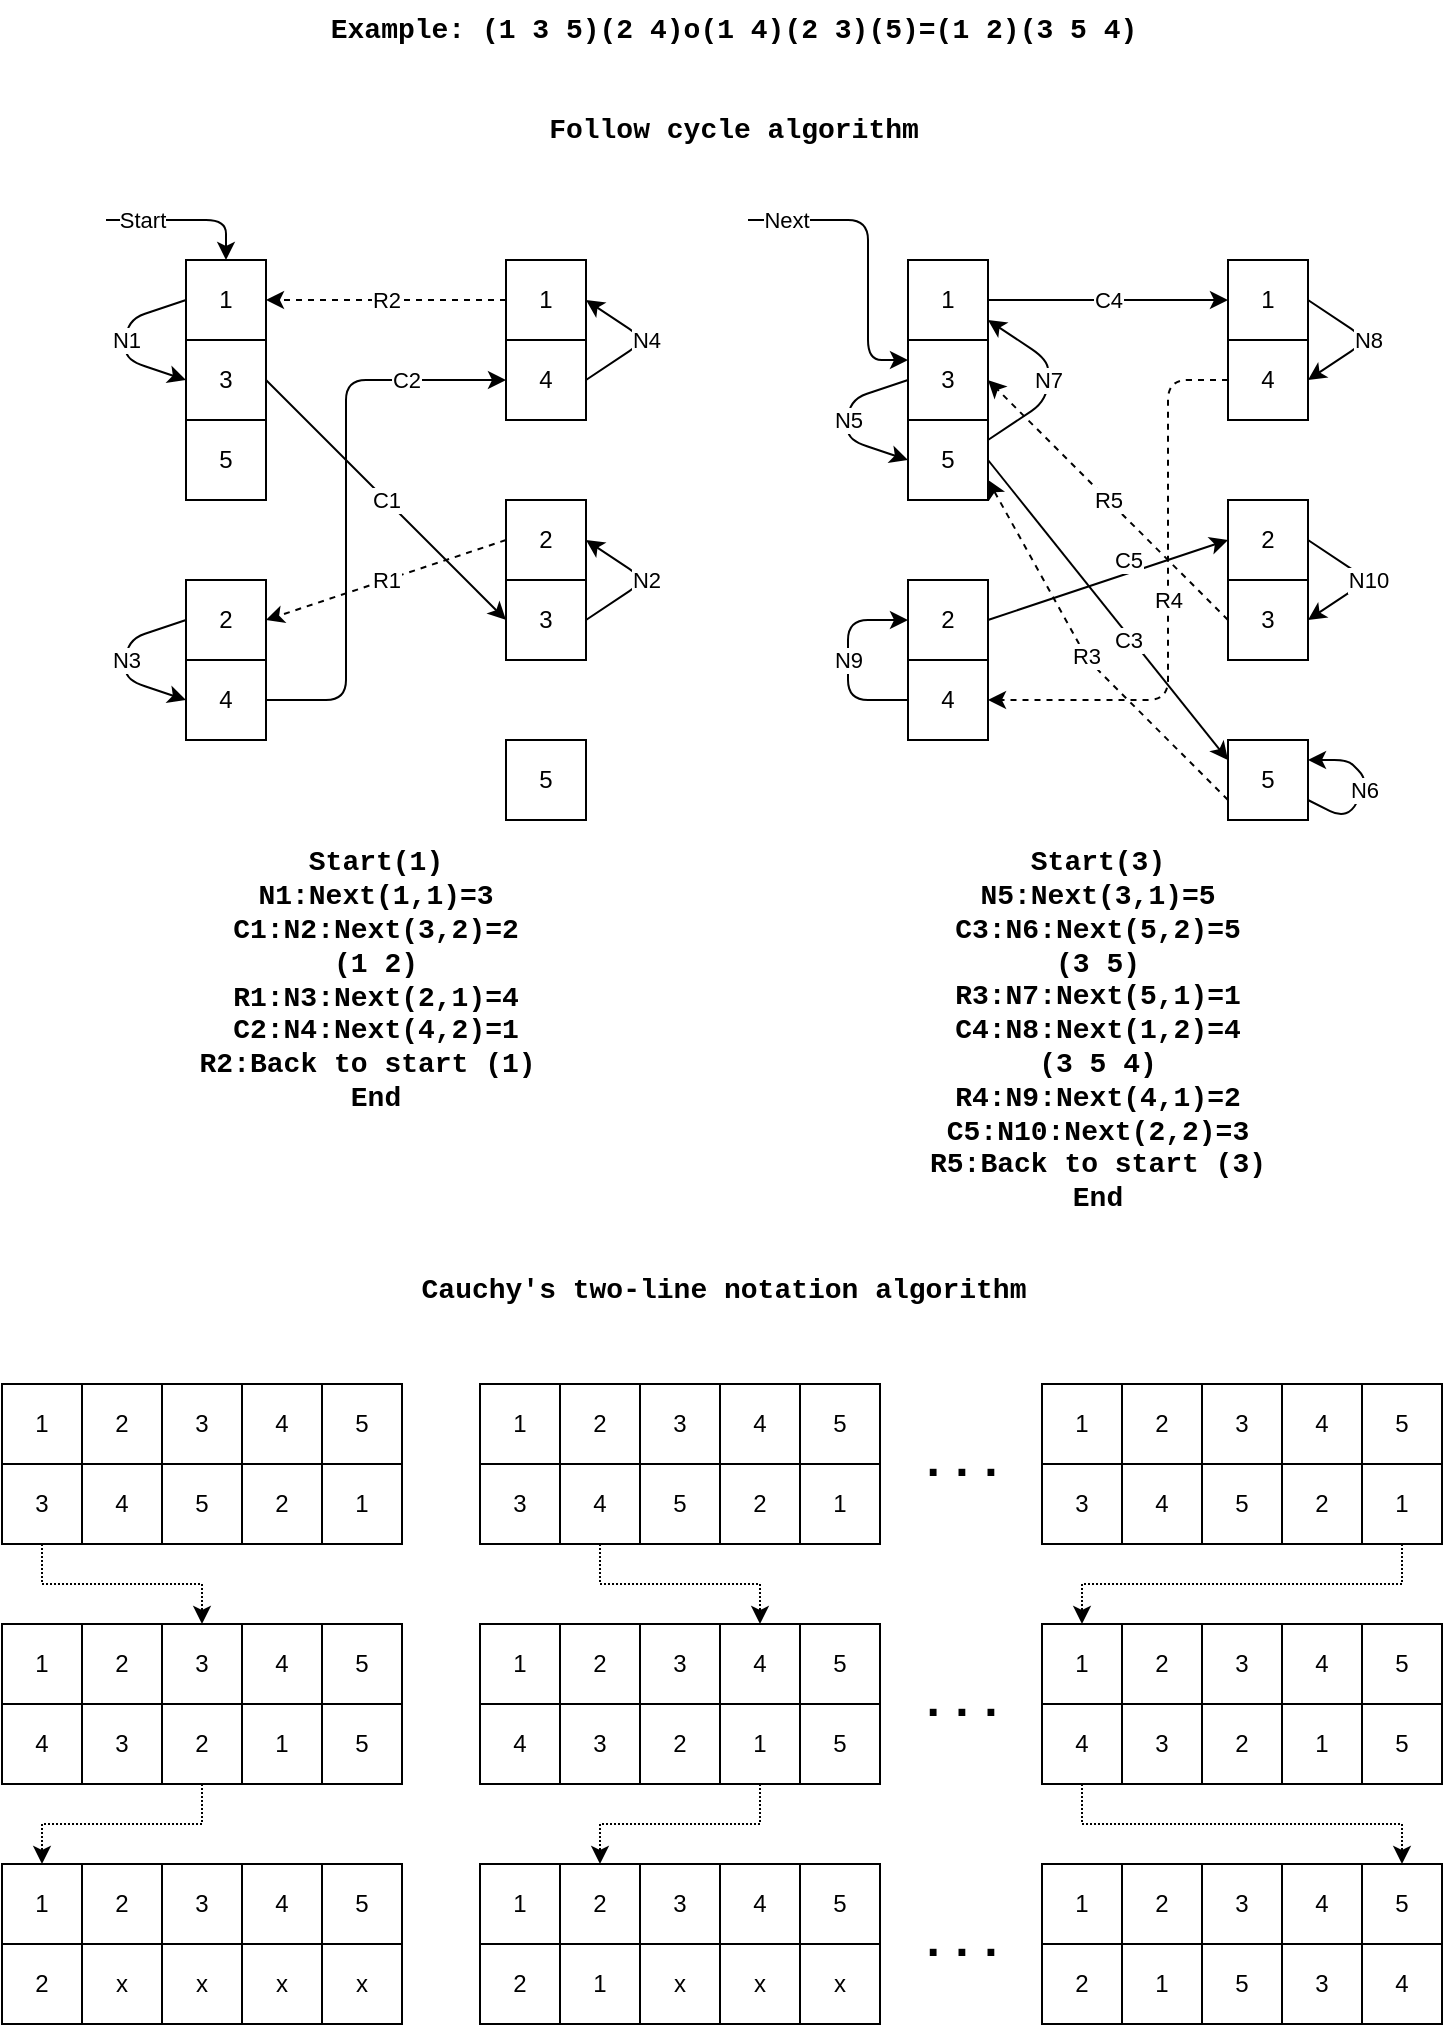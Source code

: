 <mxfile version="14.1.8" type="device"><diagram id="8dbF-BECOiITxBaEC50B" name="Página-1"><mxGraphModel dx="1296" dy="802" grid="0" gridSize="10" guides="1" tooltips="1" connect="1" arrows="1" fold="1" page="1" pageScale="1" pageWidth="827" pageHeight="1169" math="0" shadow="0"><root><mxCell id="0"/><mxCell id="1" parent="0"/><mxCell id="YAGjP4yyG5DkuHNKJ6tK-1" value="1" style="rounded=0;whiteSpace=wrap;html=1;" vertex="1" parent="1"><mxGeometry x="145" y="160" width="40" height="40" as="geometry"/></mxCell><mxCell id="YAGjP4yyG5DkuHNKJ6tK-2" value="3" style="rounded=0;whiteSpace=wrap;html=1;" vertex="1" parent="1"><mxGeometry x="145" y="200" width="40" height="40" as="geometry"/></mxCell><mxCell id="YAGjP4yyG5DkuHNKJ6tK-3" value="5" style="rounded=0;whiteSpace=wrap;html=1;" vertex="1" parent="1"><mxGeometry x="145" y="240" width="40" height="40" as="geometry"/></mxCell><mxCell id="YAGjP4yyG5DkuHNKJ6tK-4" value="2" style="rounded=0;whiteSpace=wrap;html=1;" vertex="1" parent="1"><mxGeometry x="145" y="320" width="40" height="40" as="geometry"/></mxCell><mxCell id="YAGjP4yyG5DkuHNKJ6tK-5" value="4" style="rounded=0;whiteSpace=wrap;html=1;" vertex="1" parent="1"><mxGeometry x="145" y="360" width="40" height="40" as="geometry"/></mxCell><mxCell id="YAGjP4yyG5DkuHNKJ6tK-6" value="1" style="rounded=0;whiteSpace=wrap;html=1;" vertex="1" parent="1"><mxGeometry x="305" y="160" width="40" height="40" as="geometry"/></mxCell><mxCell id="YAGjP4yyG5DkuHNKJ6tK-7" value="4" style="rounded=0;whiteSpace=wrap;html=1;" vertex="1" parent="1"><mxGeometry x="305" y="200" width="40" height="40" as="geometry"/></mxCell><mxCell id="YAGjP4yyG5DkuHNKJ6tK-8" value="2" style="rounded=0;whiteSpace=wrap;html=1;" vertex="1" parent="1"><mxGeometry x="305" y="280" width="40" height="40" as="geometry"/></mxCell><mxCell id="YAGjP4yyG5DkuHNKJ6tK-9" value="3" style="rounded=0;whiteSpace=wrap;html=1;" vertex="1" parent="1"><mxGeometry x="305" y="320" width="40" height="40" as="geometry"/></mxCell><mxCell id="YAGjP4yyG5DkuHNKJ6tK-10" value="5" style="rounded=0;whiteSpace=wrap;html=1;" vertex="1" parent="1"><mxGeometry x="305" y="400" width="40" height="40" as="geometry"/></mxCell><mxCell id="YAGjP4yyG5DkuHNKJ6tK-12" value="N1" style="endArrow=classic;html=1;exitX=0;exitY=0.5;exitDx=0;exitDy=0;entryX=0;entryY=0.5;entryDx=0;entryDy=0;" edge="1" parent="1" source="YAGjP4yyG5DkuHNKJ6tK-1" target="YAGjP4yyG5DkuHNKJ6tK-2"><mxGeometry width="50" height="50" relative="1" as="geometry"><mxPoint x="35" y="240" as="sourcePoint"/><mxPoint x="125" y="140" as="targetPoint"/><Array as="points"><mxPoint x="115" y="190"/><mxPoint x="115" y="210"/></Array></mxGeometry></mxCell><mxCell id="YAGjP4yyG5DkuHNKJ6tK-13" value="C1" style="endArrow=classic;html=1;exitX=1;exitY=0.5;exitDx=0;exitDy=0;entryX=0;entryY=0.5;entryDx=0;entryDy=0;" edge="1" parent="1" source="YAGjP4yyG5DkuHNKJ6tK-2" target="YAGjP4yyG5DkuHNKJ6tK-9"><mxGeometry width="50" height="50" relative="1" as="geometry"><mxPoint x="215" y="350" as="sourcePoint"/><mxPoint x="265" y="300" as="targetPoint"/></mxGeometry></mxCell><mxCell id="YAGjP4yyG5DkuHNKJ6tK-14" value="N2" style="endArrow=classic;html=1;exitX=1;exitY=0.5;exitDx=0;exitDy=0;entryX=1;entryY=0.5;entryDx=0;entryDy=0;" edge="1" parent="1" source="YAGjP4yyG5DkuHNKJ6tK-9" target="YAGjP4yyG5DkuHNKJ6tK-8"><mxGeometry width="50" height="50" relative="1" as="geometry"><mxPoint x="385" y="340" as="sourcePoint"/><mxPoint x="435" y="290" as="targetPoint"/><Array as="points"><mxPoint x="375" y="320"/></Array></mxGeometry></mxCell><mxCell id="YAGjP4yyG5DkuHNKJ6tK-16" value="R1" style="endArrow=classic;html=1;exitX=0;exitY=0.5;exitDx=0;exitDy=0;entryX=1;entryY=0.5;entryDx=0;entryDy=0;dashed=1;" edge="1" parent="1" source="YAGjP4yyG5DkuHNKJ6tK-8" target="YAGjP4yyG5DkuHNKJ6tK-4"><mxGeometry width="50" height="50" relative="1" as="geometry"><mxPoint x="295" y="300" as="sourcePoint"/><mxPoint x="225" y="390" as="targetPoint"/></mxGeometry></mxCell><mxCell id="YAGjP4yyG5DkuHNKJ6tK-19" value="N3" style="endArrow=classic;html=1;exitX=0;exitY=0.5;exitDx=0;exitDy=0;entryX=0;entryY=0.5;entryDx=0;entryDy=0;" edge="1" parent="1" source="YAGjP4yyG5DkuHNKJ6tK-4" target="YAGjP4yyG5DkuHNKJ6tK-5"><mxGeometry width="50" height="50" relative="1" as="geometry"><mxPoint x="105" y="490" as="sourcePoint"/><mxPoint x="155" y="440" as="targetPoint"/><Array as="points"><mxPoint x="115" y="350"/><mxPoint x="115" y="370"/></Array></mxGeometry></mxCell><mxCell id="YAGjP4yyG5DkuHNKJ6tK-20" value="&lt;font face=&quot;Courier New&quot; style=&quot;font-size: 14px&quot;&gt;&lt;b&gt;Example: (1 3 5)(2 4)o(1 4)(2 3)(5)=(1 2)(3 5 4)&lt;/b&gt;&lt;/font&gt;" style="text;html=1;strokeColor=none;fillColor=none;align=center;verticalAlign=middle;whiteSpace=wrap;rounded=0;" vertex="1" parent="1"><mxGeometry x="179" y="30" width="480" height="30" as="geometry"/></mxCell><mxCell id="YAGjP4yyG5DkuHNKJ6tK-21" value="1" style="rounded=0;whiteSpace=wrap;html=1;" vertex="1" parent="1"><mxGeometry x="506" y="160" width="40" height="40" as="geometry"/></mxCell><mxCell id="YAGjP4yyG5DkuHNKJ6tK-22" value="3" style="rounded=0;whiteSpace=wrap;html=1;" vertex="1" parent="1"><mxGeometry x="506" y="200" width="40" height="40" as="geometry"/></mxCell><mxCell id="YAGjP4yyG5DkuHNKJ6tK-23" value="5" style="rounded=0;whiteSpace=wrap;html=1;" vertex="1" parent="1"><mxGeometry x="506" y="240" width="40" height="40" as="geometry"/></mxCell><mxCell id="YAGjP4yyG5DkuHNKJ6tK-24" value="2" style="rounded=0;whiteSpace=wrap;html=1;" vertex="1" parent="1"><mxGeometry x="506" y="320" width="40" height="40" as="geometry"/></mxCell><mxCell id="YAGjP4yyG5DkuHNKJ6tK-25" value="4" style="rounded=0;whiteSpace=wrap;html=1;" vertex="1" parent="1"><mxGeometry x="506" y="360" width="40" height="40" as="geometry"/></mxCell><mxCell id="YAGjP4yyG5DkuHNKJ6tK-26" value="1" style="rounded=0;whiteSpace=wrap;html=1;" vertex="1" parent="1"><mxGeometry x="666" y="160" width="40" height="40" as="geometry"/></mxCell><mxCell id="YAGjP4yyG5DkuHNKJ6tK-27" value="4" style="rounded=0;whiteSpace=wrap;html=1;" vertex="1" parent="1"><mxGeometry x="666" y="200" width="40" height="40" as="geometry"/></mxCell><mxCell id="YAGjP4yyG5DkuHNKJ6tK-28" value="2" style="rounded=0;whiteSpace=wrap;html=1;" vertex="1" parent="1"><mxGeometry x="666" y="280" width="40" height="40" as="geometry"/></mxCell><mxCell id="YAGjP4yyG5DkuHNKJ6tK-29" value="3" style="rounded=0;whiteSpace=wrap;html=1;" vertex="1" parent="1"><mxGeometry x="666" y="320" width="40" height="40" as="geometry"/></mxCell><mxCell id="YAGjP4yyG5DkuHNKJ6tK-30" value="5" style="rounded=0;whiteSpace=wrap;html=1;" vertex="1" parent="1"><mxGeometry x="666" y="400" width="40" height="40" as="geometry"/></mxCell><mxCell id="YAGjP4yyG5DkuHNKJ6tK-36" value="C2" style="endArrow=classic;html=1;exitX=1;exitY=0.5;exitDx=0;exitDy=0;entryX=0;entryY=0.5;entryDx=0;entryDy=0;" edge="1" parent="1" source="YAGjP4yyG5DkuHNKJ6tK-5" target="YAGjP4yyG5DkuHNKJ6tK-7"><mxGeometry x="0.643" width="50" height="50" relative="1" as="geometry"><mxPoint x="215" y="420" as="sourcePoint"/><mxPoint x="265" y="370" as="targetPoint"/><Array as="points"><mxPoint x="225" y="380"/><mxPoint x="225" y="220"/></Array><mxPoint as="offset"/></mxGeometry></mxCell><mxCell id="YAGjP4yyG5DkuHNKJ6tK-37" value="N4" style="endArrow=classic;html=1;exitX=1;exitY=0.5;exitDx=0;exitDy=0;entryX=1;entryY=0.5;entryDx=0;entryDy=0;" edge="1" parent="1" source="YAGjP4yyG5DkuHNKJ6tK-7" target="YAGjP4yyG5DkuHNKJ6tK-6"><mxGeometry width="50" height="50" relative="1" as="geometry"><mxPoint x="355" y="260" as="sourcePoint"/><mxPoint x="405" y="210" as="targetPoint"/><Array as="points"><mxPoint x="375" y="200"/></Array></mxGeometry></mxCell><mxCell id="YAGjP4yyG5DkuHNKJ6tK-38" value="R2" style="endArrow=classic;html=1;exitX=0;exitY=0.5;exitDx=0;exitDy=0;dashed=1;" edge="1" parent="1" source="YAGjP4yyG5DkuHNKJ6tK-6" target="YAGjP4yyG5DkuHNKJ6tK-1"><mxGeometry width="50" height="50" relative="1" as="geometry"><mxPoint x="315" y="310" as="sourcePoint"/><mxPoint x="195" y="350" as="targetPoint"/></mxGeometry></mxCell><mxCell id="YAGjP4yyG5DkuHNKJ6tK-39" value="Start" style="endArrow=classic;html=1;entryX=0.5;entryY=0;entryDx=0;entryDy=0;" edge="1" parent="1" target="YAGjP4yyG5DkuHNKJ6tK-1"><mxGeometry x="-0.556" width="50" height="50" relative="1" as="geometry"><mxPoint x="105" y="140" as="sourcePoint"/><mxPoint x="115" y="120" as="targetPoint"/><Array as="points"><mxPoint x="165" y="140"/></Array><mxPoint as="offset"/></mxGeometry></mxCell><mxCell id="YAGjP4yyG5DkuHNKJ6tK-40" value="Next" style="endArrow=classic;html=1;entryX=0;entryY=0.25;entryDx=0;entryDy=0;" edge="1" parent="1" target="YAGjP4yyG5DkuHNKJ6tK-22"><mxGeometry x="-0.75" width="50" height="50" relative="1" as="geometry"><mxPoint x="426" y="140" as="sourcePoint"/><mxPoint x="486" y="170" as="targetPoint"/><Array as="points"><mxPoint x="486" y="140"/><mxPoint x="486" y="210"/></Array><mxPoint as="offset"/></mxGeometry></mxCell><mxCell id="YAGjP4yyG5DkuHNKJ6tK-41" value="N5" style="endArrow=classic;html=1;exitX=0;exitY=0.5;exitDx=0;exitDy=0;entryX=0;entryY=0.5;entryDx=0;entryDy=0;" edge="1" parent="1" source="YAGjP4yyG5DkuHNKJ6tK-22" target="YAGjP4yyG5DkuHNKJ6tK-23"><mxGeometry width="50" height="50" relative="1" as="geometry"><mxPoint x="456" y="500" as="sourcePoint"/><mxPoint x="456" y="260" as="targetPoint"/><Array as="points"><mxPoint x="476" y="230"/><mxPoint x="476" y="250"/></Array></mxGeometry></mxCell><mxCell id="YAGjP4yyG5DkuHNKJ6tK-42" value="C3" style="endArrow=classic;html=1;exitX=1;exitY=0.5;exitDx=0;exitDy=0;entryX=0;entryY=0.25;entryDx=0;entryDy=0;" edge="1" parent="1" source="YAGjP4yyG5DkuHNKJ6tK-23" target="YAGjP4yyG5DkuHNKJ6tK-30"><mxGeometry x="0.187" y="-2" width="50" height="50" relative="1" as="geometry"><mxPoint x="496" y="490" as="sourcePoint"/><mxPoint x="546" y="440" as="targetPoint"/><mxPoint as="offset"/></mxGeometry></mxCell><mxCell id="YAGjP4yyG5DkuHNKJ6tK-43" value="R3" style="endArrow=classic;html=1;entryX=1;entryY=0.75;entryDx=0;entryDy=0;exitX=0;exitY=0.75;exitDx=0;exitDy=0;dashed=1;" edge="1" parent="1" source="YAGjP4yyG5DkuHNKJ6tK-30" target="YAGjP4yyG5DkuHNKJ6tK-23"><mxGeometry width="50" height="50" relative="1" as="geometry"><mxPoint x="506" y="490" as="sourcePoint"/><mxPoint x="556" y="440" as="targetPoint"/><Array as="points"><mxPoint x="596" y="360"/></Array></mxGeometry></mxCell><mxCell id="YAGjP4yyG5DkuHNKJ6tK-44" value="N7" style="endArrow=classic;html=1;exitX=1;exitY=0.25;exitDx=0;exitDy=0;entryX=1;entryY=0.75;entryDx=0;entryDy=0;" edge="1" parent="1" source="YAGjP4yyG5DkuHNKJ6tK-23" target="YAGjP4yyG5DkuHNKJ6tK-21"><mxGeometry width="50" height="50" relative="1" as="geometry"><mxPoint x="586" y="250" as="sourcePoint"/><mxPoint x="636" y="200" as="targetPoint"/><Array as="points"><mxPoint x="576" y="230"/><mxPoint x="576" y="210"/></Array></mxGeometry></mxCell><mxCell id="YAGjP4yyG5DkuHNKJ6tK-45" value="N6" style="endArrow=classic;html=1;exitX=1;exitY=0.75;exitDx=0;exitDy=0;entryX=1;entryY=0.25;entryDx=0;entryDy=0;" edge="1" parent="1" source="YAGjP4yyG5DkuHNKJ6tK-30" target="YAGjP4yyG5DkuHNKJ6tK-30"><mxGeometry width="50" height="50" relative="1" as="geometry"><mxPoint x="756" y="480" as="sourcePoint"/><mxPoint x="806" y="430" as="targetPoint"/><Array as="points"><mxPoint x="726" y="440"/><mxPoint x="736" y="420"/><mxPoint x="726" y="410"/></Array></mxGeometry></mxCell><mxCell id="YAGjP4yyG5DkuHNKJ6tK-46" value="C4" style="endArrow=classic;html=1;exitX=1;exitY=0.5;exitDx=0;exitDy=0;entryX=0;entryY=0.5;entryDx=0;entryDy=0;" edge="1" parent="1" source="YAGjP4yyG5DkuHNKJ6tK-21" target="YAGjP4yyG5DkuHNKJ6tK-26"><mxGeometry width="50" height="50" relative="1" as="geometry"><mxPoint x="576" y="130" as="sourcePoint"/><mxPoint x="626" y="80" as="targetPoint"/></mxGeometry></mxCell><mxCell id="YAGjP4yyG5DkuHNKJ6tK-47" value="N8" style="endArrow=classic;html=1;exitX=1;exitY=0.5;exitDx=0;exitDy=0;entryX=1;entryY=0.5;entryDx=0;entryDy=0;" edge="1" parent="1" source="YAGjP4yyG5DkuHNKJ6tK-26" target="YAGjP4yyG5DkuHNKJ6tK-27"><mxGeometry width="50" height="50" relative="1" as="geometry"><mxPoint x="756" y="240" as="sourcePoint"/><mxPoint x="806" y="190" as="targetPoint"/><Array as="points"><mxPoint x="736" y="200"/></Array></mxGeometry></mxCell><mxCell id="YAGjP4yyG5DkuHNKJ6tK-48" value="R4" style="endArrow=classic;html=1;exitX=0;exitY=0.5;exitDx=0;exitDy=0;entryX=1;entryY=0.5;entryDx=0;entryDy=0;dashed=1;" edge="1" parent="1" source="YAGjP4yyG5DkuHNKJ6tK-27" target="YAGjP4yyG5DkuHNKJ6tK-25"><mxGeometry width="50" height="50" relative="1" as="geometry"><mxPoint x="526" y="470" as="sourcePoint"/><mxPoint x="576" y="420" as="targetPoint"/><Array as="points"><mxPoint x="636" y="220"/><mxPoint x="636" y="380"/></Array></mxGeometry></mxCell><mxCell id="YAGjP4yyG5DkuHNKJ6tK-49" value="N9" style="endArrow=classic;html=1;exitX=0;exitY=0.5;exitDx=0;exitDy=0;entryX=0;entryY=0.5;entryDx=0;entryDy=0;" edge="1" parent="1" source="YAGjP4yyG5DkuHNKJ6tK-25" target="YAGjP4yyG5DkuHNKJ6tK-24"><mxGeometry width="50" height="50" relative="1" as="geometry"><mxPoint x="426" y="470" as="sourcePoint"/><mxPoint x="476" y="420" as="targetPoint"/><Array as="points"><mxPoint x="476" y="380"/><mxPoint x="476" y="340"/></Array></mxGeometry></mxCell><mxCell id="YAGjP4yyG5DkuHNKJ6tK-50" value="C5" style="endArrow=classic;html=1;exitX=1;exitY=0.5;exitDx=0;exitDy=0;entryX=0;entryY=0.5;entryDx=0;entryDy=0;" edge="1" parent="1" source="YAGjP4yyG5DkuHNKJ6tK-24" target="YAGjP4yyG5DkuHNKJ6tK-28"><mxGeometry x="0.2" y="6" width="50" height="50" relative="1" as="geometry"><mxPoint x="576" y="530" as="sourcePoint"/><mxPoint x="626" y="480" as="targetPoint"/><mxPoint as="offset"/></mxGeometry></mxCell><mxCell id="YAGjP4yyG5DkuHNKJ6tK-51" value="N10" style="endArrow=classic;html=1;exitX=1;exitY=0.5;exitDx=0;exitDy=0;entryX=1;entryY=0.5;entryDx=0;entryDy=0;" edge="1" parent="1" source="YAGjP4yyG5DkuHNKJ6tK-28" target="YAGjP4yyG5DkuHNKJ6tK-29"><mxGeometry width="50" height="50" relative="1" as="geometry"><mxPoint x="726" y="320" as="sourcePoint"/><mxPoint x="776" y="270" as="targetPoint"/><Array as="points"><mxPoint x="736" y="320"/></Array></mxGeometry></mxCell><mxCell id="YAGjP4yyG5DkuHNKJ6tK-52" value="R5" style="endArrow=classic;html=1;exitX=0;exitY=0.5;exitDx=0;exitDy=0;entryX=1;entryY=0.5;entryDx=0;entryDy=0;dashed=1;" edge="1" parent="1" source="YAGjP4yyG5DkuHNKJ6tK-29" target="YAGjP4yyG5DkuHNKJ6tK-22"><mxGeometry width="50" height="50" relative="1" as="geometry"><mxPoint x="436" y="330" as="sourcePoint"/><mxPoint x="486" y="280" as="targetPoint"/></mxGeometry></mxCell><mxCell id="YAGjP4yyG5DkuHNKJ6tK-53" value="&lt;font face=&quot;Courier New&quot; style=&quot;font-size: 14px&quot;&gt;&lt;b&gt;Start(1)&lt;br&gt;N1:Next(1,1)=3&lt;br&gt;C1:N2:Next(3,2)=2&lt;br&gt;(1 2)&lt;br&gt;R1:N3:Next(2,1)=4&lt;br&gt;C2:N4:Next(4,2)=1&lt;br&gt;R2:Back to start (1)&amp;nbsp;&lt;br&gt;End&lt;/b&gt;&lt;/font&gt;" style="text;html=1;strokeColor=none;fillColor=none;align=center;verticalAlign=middle;whiteSpace=wrap;rounded=0;" vertex="1" parent="1"><mxGeometry x="80" y="450" width="320" height="140" as="geometry"/></mxCell><mxCell id="YAGjP4yyG5DkuHNKJ6tK-54" value="&lt;font face=&quot;Courier New&quot; style=&quot;font-size: 14px&quot;&gt;&lt;b&gt;Start(3)&lt;br&gt;N5:Next(3,1)=5&lt;br&gt;C3:N6:Next(5,2)=5&lt;br&gt;(3 5)&lt;br&gt;R3:N7:Next(5,1)=1&lt;br&gt;C4:N8:Next(1,2)=4&lt;br&gt;(3 5 4)&lt;br&gt;R4:N9:Next(4,1)=2&lt;br&gt;C5:N10:Next(2,2)=3&lt;br&gt;R5:Back to start (3)&lt;br&gt;End&lt;/b&gt;&lt;/font&gt;" style="text;html=1;strokeColor=none;fillColor=none;align=center;verticalAlign=middle;whiteSpace=wrap;rounded=0;" vertex="1" parent="1"><mxGeometry x="430" y="450" width="342" height="190" as="geometry"/></mxCell><mxCell id="YAGjP4yyG5DkuHNKJ6tK-55" value="1" style="rounded=0;whiteSpace=wrap;html=1;" vertex="1" parent="1"><mxGeometry x="53" y="722" width="40" height="40" as="geometry"/></mxCell><mxCell id="YAGjP4yyG5DkuHNKJ6tK-56" value="2" style="rounded=0;whiteSpace=wrap;html=1;" vertex="1" parent="1"><mxGeometry x="93" y="722" width="40" height="40" as="geometry"/></mxCell><mxCell id="YAGjP4yyG5DkuHNKJ6tK-57" value="3" style="rounded=0;whiteSpace=wrap;html=1;" vertex="1" parent="1"><mxGeometry x="133" y="722" width="40" height="40" as="geometry"/></mxCell><mxCell id="YAGjP4yyG5DkuHNKJ6tK-58" value="4" style="rounded=0;whiteSpace=wrap;html=1;" vertex="1" parent="1"><mxGeometry x="173" y="722" width="40" height="40" as="geometry"/></mxCell><mxCell id="YAGjP4yyG5DkuHNKJ6tK-59" value="5" style="rounded=0;whiteSpace=wrap;html=1;" vertex="1" parent="1"><mxGeometry x="213" y="722" width="40" height="40" as="geometry"/></mxCell><mxCell id="YAGjP4yyG5DkuHNKJ6tK-115" style="edgeStyle=orthogonalEdgeStyle;rounded=0;orthogonalLoop=1;jettySize=auto;html=1;exitX=0.5;exitY=1;exitDx=0;exitDy=0;entryX=0.5;entryY=0;entryDx=0;entryDy=0;dashed=1;dashPattern=1 1;" edge="1" parent="1" source="YAGjP4yyG5DkuHNKJ6tK-60" target="YAGjP4yyG5DkuHNKJ6tK-97"><mxGeometry relative="1" as="geometry"/></mxCell><mxCell id="YAGjP4yyG5DkuHNKJ6tK-60" value="3" style="rounded=0;whiteSpace=wrap;html=1;" vertex="1" parent="1"><mxGeometry x="53" y="762" width="40" height="40" as="geometry"/></mxCell><mxCell id="YAGjP4yyG5DkuHNKJ6tK-61" value="4" style="rounded=0;whiteSpace=wrap;html=1;" vertex="1" parent="1"><mxGeometry x="93" y="762" width="40" height="40" as="geometry"/></mxCell><mxCell id="YAGjP4yyG5DkuHNKJ6tK-62" value="5" style="rounded=0;whiteSpace=wrap;html=1;" vertex="1" parent="1"><mxGeometry x="133" y="762" width="40" height="40" as="geometry"/></mxCell><mxCell id="YAGjP4yyG5DkuHNKJ6tK-63" value="2" style="rounded=0;whiteSpace=wrap;html=1;" vertex="1" parent="1"><mxGeometry x="173" y="762" width="40" height="40" as="geometry"/></mxCell><mxCell id="YAGjP4yyG5DkuHNKJ6tK-64" value="1" style="rounded=0;whiteSpace=wrap;html=1;" vertex="1" parent="1"><mxGeometry x="213" y="762" width="40" height="40" as="geometry"/></mxCell><mxCell id="YAGjP4yyG5DkuHNKJ6tK-95" value="1" style="rounded=0;whiteSpace=wrap;html=1;" vertex="1" parent="1"><mxGeometry x="53" y="842" width="40" height="40" as="geometry"/></mxCell><mxCell id="YAGjP4yyG5DkuHNKJ6tK-96" value="2" style="rounded=0;whiteSpace=wrap;html=1;" vertex="1" parent="1"><mxGeometry x="93" y="842" width="40" height="40" as="geometry"/></mxCell><mxCell id="YAGjP4yyG5DkuHNKJ6tK-97" value="3" style="rounded=0;whiteSpace=wrap;html=1;" vertex="1" parent="1"><mxGeometry x="133" y="842" width="40" height="40" as="geometry"/></mxCell><mxCell id="YAGjP4yyG5DkuHNKJ6tK-98" value="4" style="rounded=0;whiteSpace=wrap;html=1;" vertex="1" parent="1"><mxGeometry x="173" y="842" width="40" height="40" as="geometry"/></mxCell><mxCell id="YAGjP4yyG5DkuHNKJ6tK-99" value="5" style="rounded=0;whiteSpace=wrap;html=1;" vertex="1" parent="1"><mxGeometry x="213" y="842" width="40" height="40" as="geometry"/></mxCell><mxCell id="YAGjP4yyG5DkuHNKJ6tK-100" value="4" style="rounded=0;whiteSpace=wrap;html=1;" vertex="1" parent="1"><mxGeometry x="53" y="882" width="40" height="40" as="geometry"/></mxCell><mxCell id="YAGjP4yyG5DkuHNKJ6tK-101" value="3" style="rounded=0;whiteSpace=wrap;html=1;" vertex="1" parent="1"><mxGeometry x="93" y="882" width="40" height="40" as="geometry"/></mxCell><mxCell id="YAGjP4yyG5DkuHNKJ6tK-116" style="edgeStyle=orthogonalEdgeStyle;rounded=0;orthogonalLoop=1;jettySize=auto;html=1;exitX=0.5;exitY=1;exitDx=0;exitDy=0;entryX=0.5;entryY=0;entryDx=0;entryDy=0;dashed=1;dashPattern=1 1;" edge="1" parent="1" source="YAGjP4yyG5DkuHNKJ6tK-102" target="YAGjP4yyG5DkuHNKJ6tK-105"><mxGeometry relative="1" as="geometry"/></mxCell><mxCell id="YAGjP4yyG5DkuHNKJ6tK-102" value="2" style="rounded=0;whiteSpace=wrap;html=1;" vertex="1" parent="1"><mxGeometry x="133" y="882" width="40" height="40" as="geometry"/></mxCell><mxCell id="YAGjP4yyG5DkuHNKJ6tK-103" value="1" style="rounded=0;whiteSpace=wrap;html=1;" vertex="1" parent="1"><mxGeometry x="173" y="882" width="40" height="40" as="geometry"/></mxCell><mxCell id="YAGjP4yyG5DkuHNKJ6tK-104" value="5" style="rounded=0;whiteSpace=wrap;html=1;" vertex="1" parent="1"><mxGeometry x="213" y="882" width="40" height="40" as="geometry"/></mxCell><mxCell id="YAGjP4yyG5DkuHNKJ6tK-105" value="1" style="rounded=0;whiteSpace=wrap;html=1;" vertex="1" parent="1"><mxGeometry x="53" y="962" width="40" height="40" as="geometry"/></mxCell><mxCell id="YAGjP4yyG5DkuHNKJ6tK-106" value="2" style="rounded=0;whiteSpace=wrap;html=1;" vertex="1" parent="1"><mxGeometry x="93" y="962" width="40" height="40" as="geometry"/></mxCell><mxCell id="YAGjP4yyG5DkuHNKJ6tK-107" value="3" style="rounded=0;whiteSpace=wrap;html=1;" vertex="1" parent="1"><mxGeometry x="133" y="962" width="40" height="40" as="geometry"/></mxCell><mxCell id="YAGjP4yyG5DkuHNKJ6tK-108" value="4" style="rounded=0;whiteSpace=wrap;html=1;" vertex="1" parent="1"><mxGeometry x="173" y="962" width="40" height="40" as="geometry"/></mxCell><mxCell id="YAGjP4yyG5DkuHNKJ6tK-109" value="5" style="rounded=0;whiteSpace=wrap;html=1;" vertex="1" parent="1"><mxGeometry x="213" y="962" width="40" height="40" as="geometry"/></mxCell><mxCell id="YAGjP4yyG5DkuHNKJ6tK-110" value="2" style="rounded=0;whiteSpace=wrap;html=1;" vertex="1" parent="1"><mxGeometry x="53" y="1002" width="40" height="40" as="geometry"/></mxCell><mxCell id="YAGjP4yyG5DkuHNKJ6tK-111" value="x" style="rounded=0;whiteSpace=wrap;html=1;" vertex="1" parent="1"><mxGeometry x="93" y="1002" width="40" height="40" as="geometry"/></mxCell><mxCell id="YAGjP4yyG5DkuHNKJ6tK-112" value="x" style="rounded=0;whiteSpace=wrap;html=1;" vertex="1" parent="1"><mxGeometry x="133" y="1002" width="40" height="40" as="geometry"/></mxCell><mxCell id="YAGjP4yyG5DkuHNKJ6tK-113" value="x" style="rounded=0;whiteSpace=wrap;html=1;" vertex="1" parent="1"><mxGeometry x="173" y="1002" width="40" height="40" as="geometry"/></mxCell><mxCell id="YAGjP4yyG5DkuHNKJ6tK-114" value="x" style="rounded=0;whiteSpace=wrap;html=1;" vertex="1" parent="1"><mxGeometry x="213" y="1002" width="40" height="40" as="geometry"/></mxCell><mxCell id="YAGjP4yyG5DkuHNKJ6tK-117" value="1" style="rounded=0;whiteSpace=wrap;html=1;" vertex="1" parent="1"><mxGeometry x="292" y="722" width="40" height="40" as="geometry"/></mxCell><mxCell id="YAGjP4yyG5DkuHNKJ6tK-118" value="2" style="rounded=0;whiteSpace=wrap;html=1;" vertex="1" parent="1"><mxGeometry x="332" y="722" width="40" height="40" as="geometry"/></mxCell><mxCell id="YAGjP4yyG5DkuHNKJ6tK-119" value="3" style="rounded=0;whiteSpace=wrap;html=1;" vertex="1" parent="1"><mxGeometry x="372" y="722" width="40" height="40" as="geometry"/></mxCell><mxCell id="YAGjP4yyG5DkuHNKJ6tK-120" value="4" style="rounded=0;whiteSpace=wrap;html=1;" vertex="1" parent="1"><mxGeometry x="412" y="722" width="40" height="40" as="geometry"/></mxCell><mxCell id="YAGjP4yyG5DkuHNKJ6tK-121" value="5" style="rounded=0;whiteSpace=wrap;html=1;" vertex="1" parent="1"><mxGeometry x="452" y="722" width="40" height="40" as="geometry"/></mxCell><mxCell id="YAGjP4yyG5DkuHNKJ6tK-123" value="3" style="rounded=0;whiteSpace=wrap;html=1;" vertex="1" parent="1"><mxGeometry x="292" y="762" width="40" height="40" as="geometry"/></mxCell><mxCell id="YAGjP4yyG5DkuHNKJ6tK-182" style="edgeStyle=orthogonalEdgeStyle;rounded=0;orthogonalLoop=1;jettySize=auto;html=1;exitX=0.5;exitY=1;exitDx=0;exitDy=0;entryX=0.5;entryY=0;entryDx=0;entryDy=0;dashed=1;dashPattern=1 1;" edge="1" parent="1" source="YAGjP4yyG5DkuHNKJ6tK-124" target="YAGjP4yyG5DkuHNKJ6tK-131"><mxGeometry relative="1" as="geometry"/></mxCell><mxCell id="YAGjP4yyG5DkuHNKJ6tK-124" value="4" style="rounded=0;whiteSpace=wrap;html=1;" vertex="1" parent="1"><mxGeometry x="332" y="762" width="40" height="40" as="geometry"/></mxCell><mxCell id="YAGjP4yyG5DkuHNKJ6tK-125" value="5" style="rounded=0;whiteSpace=wrap;html=1;" vertex="1" parent="1"><mxGeometry x="372" y="762" width="40" height="40" as="geometry"/></mxCell><mxCell id="YAGjP4yyG5DkuHNKJ6tK-126" value="2" style="rounded=0;whiteSpace=wrap;html=1;" vertex="1" parent="1"><mxGeometry x="412" y="762" width="40" height="40" as="geometry"/></mxCell><mxCell id="YAGjP4yyG5DkuHNKJ6tK-127" value="1" style="rounded=0;whiteSpace=wrap;html=1;" vertex="1" parent="1"><mxGeometry x="452" y="762" width="40" height="40" as="geometry"/></mxCell><mxCell id="YAGjP4yyG5DkuHNKJ6tK-128" value="1" style="rounded=0;whiteSpace=wrap;html=1;" vertex="1" parent="1"><mxGeometry x="292" y="842" width="40" height="40" as="geometry"/></mxCell><mxCell id="YAGjP4yyG5DkuHNKJ6tK-129" value="2" style="rounded=0;whiteSpace=wrap;html=1;" vertex="1" parent="1"><mxGeometry x="332" y="842" width="40" height="40" as="geometry"/></mxCell><mxCell id="YAGjP4yyG5DkuHNKJ6tK-130" value="3" style="rounded=0;whiteSpace=wrap;html=1;" vertex="1" parent="1"><mxGeometry x="372" y="842" width="40" height="40" as="geometry"/></mxCell><mxCell id="YAGjP4yyG5DkuHNKJ6tK-131" value="4" style="rounded=0;whiteSpace=wrap;html=1;" vertex="1" parent="1"><mxGeometry x="412" y="842" width="40" height="40" as="geometry"/></mxCell><mxCell id="YAGjP4yyG5DkuHNKJ6tK-132" value="5" style="rounded=0;whiteSpace=wrap;html=1;" vertex="1" parent="1"><mxGeometry x="452" y="842" width="40" height="40" as="geometry"/></mxCell><mxCell id="YAGjP4yyG5DkuHNKJ6tK-133" value="4" style="rounded=0;whiteSpace=wrap;html=1;" vertex="1" parent="1"><mxGeometry x="292" y="882" width="40" height="40" as="geometry"/></mxCell><mxCell id="YAGjP4yyG5DkuHNKJ6tK-134" value="3" style="rounded=0;whiteSpace=wrap;html=1;" vertex="1" parent="1"><mxGeometry x="332" y="882" width="40" height="40" as="geometry"/></mxCell><mxCell id="YAGjP4yyG5DkuHNKJ6tK-136" value="2" style="rounded=0;whiteSpace=wrap;html=1;" vertex="1" parent="1"><mxGeometry x="372" y="882" width="40" height="40" as="geometry"/></mxCell><mxCell id="YAGjP4yyG5DkuHNKJ6tK-183" style="edgeStyle=orthogonalEdgeStyle;rounded=0;orthogonalLoop=1;jettySize=auto;html=1;exitX=0.5;exitY=1;exitDx=0;exitDy=0;entryX=0.5;entryY=0;entryDx=0;entryDy=0;dashed=1;dashPattern=1 1;" edge="1" parent="1" source="YAGjP4yyG5DkuHNKJ6tK-137" target="YAGjP4yyG5DkuHNKJ6tK-140"><mxGeometry relative="1" as="geometry"/></mxCell><mxCell id="YAGjP4yyG5DkuHNKJ6tK-137" value="1" style="rounded=0;whiteSpace=wrap;html=1;" vertex="1" parent="1"><mxGeometry x="412" y="882" width="40" height="40" as="geometry"/></mxCell><mxCell id="YAGjP4yyG5DkuHNKJ6tK-138" value="5" style="rounded=0;whiteSpace=wrap;html=1;" vertex="1" parent="1"><mxGeometry x="452" y="882" width="40" height="40" as="geometry"/></mxCell><mxCell id="YAGjP4yyG5DkuHNKJ6tK-139" value="1" style="rounded=0;whiteSpace=wrap;html=1;" vertex="1" parent="1"><mxGeometry x="292" y="962" width="40" height="40" as="geometry"/></mxCell><mxCell id="YAGjP4yyG5DkuHNKJ6tK-140" value="2" style="rounded=0;whiteSpace=wrap;html=1;" vertex="1" parent="1"><mxGeometry x="332" y="962" width="40" height="40" as="geometry"/></mxCell><mxCell id="YAGjP4yyG5DkuHNKJ6tK-141" value="3" style="rounded=0;whiteSpace=wrap;html=1;" vertex="1" parent="1"><mxGeometry x="372" y="962" width="40" height="40" as="geometry"/></mxCell><mxCell id="YAGjP4yyG5DkuHNKJ6tK-142" value="4" style="rounded=0;whiteSpace=wrap;html=1;" vertex="1" parent="1"><mxGeometry x="412" y="962" width="40" height="40" as="geometry"/></mxCell><mxCell id="YAGjP4yyG5DkuHNKJ6tK-143" value="5" style="rounded=0;whiteSpace=wrap;html=1;" vertex="1" parent="1"><mxGeometry x="452" y="962" width="40" height="40" as="geometry"/></mxCell><mxCell id="YAGjP4yyG5DkuHNKJ6tK-144" value="2" style="rounded=0;whiteSpace=wrap;html=1;" vertex="1" parent="1"><mxGeometry x="292" y="1002" width="40" height="40" as="geometry"/></mxCell><mxCell id="YAGjP4yyG5DkuHNKJ6tK-145" value="1" style="rounded=0;whiteSpace=wrap;html=1;" vertex="1" parent="1"><mxGeometry x="332" y="1002" width="40" height="40" as="geometry"/></mxCell><mxCell id="YAGjP4yyG5DkuHNKJ6tK-146" value="x" style="rounded=0;whiteSpace=wrap;html=1;" vertex="1" parent="1"><mxGeometry x="372" y="1002" width="40" height="40" as="geometry"/></mxCell><mxCell id="YAGjP4yyG5DkuHNKJ6tK-147" value="x" style="rounded=0;whiteSpace=wrap;html=1;" vertex="1" parent="1"><mxGeometry x="412" y="1002" width="40" height="40" as="geometry"/></mxCell><mxCell id="YAGjP4yyG5DkuHNKJ6tK-148" value="x" style="rounded=0;whiteSpace=wrap;html=1;" vertex="1" parent="1"><mxGeometry x="452" y="1002" width="40" height="40" as="geometry"/></mxCell><mxCell id="YAGjP4yyG5DkuHNKJ6tK-149" value="1" style="rounded=0;whiteSpace=wrap;html=1;" vertex="1" parent="1"><mxGeometry x="573" y="722" width="40" height="40" as="geometry"/></mxCell><mxCell id="YAGjP4yyG5DkuHNKJ6tK-150" value="2" style="rounded=0;whiteSpace=wrap;html=1;" vertex="1" parent="1"><mxGeometry x="613" y="722" width="40" height="40" as="geometry"/></mxCell><mxCell id="YAGjP4yyG5DkuHNKJ6tK-151" value="3" style="rounded=0;whiteSpace=wrap;html=1;" vertex="1" parent="1"><mxGeometry x="653" y="722" width="40" height="40" as="geometry"/></mxCell><mxCell id="YAGjP4yyG5DkuHNKJ6tK-152" value="4" style="rounded=0;whiteSpace=wrap;html=1;" vertex="1" parent="1"><mxGeometry x="693" y="722" width="40" height="40" as="geometry"/></mxCell><mxCell id="YAGjP4yyG5DkuHNKJ6tK-153" value="5" style="rounded=0;whiteSpace=wrap;html=1;" vertex="1" parent="1"><mxGeometry x="733" y="722" width="40" height="40" as="geometry"/></mxCell><mxCell id="YAGjP4yyG5DkuHNKJ6tK-155" value="3" style="rounded=0;whiteSpace=wrap;html=1;" vertex="1" parent="1"><mxGeometry x="573" y="762" width="40" height="40" as="geometry"/></mxCell><mxCell id="YAGjP4yyG5DkuHNKJ6tK-156" value="4" style="rounded=0;whiteSpace=wrap;html=1;" vertex="1" parent="1"><mxGeometry x="613" y="762" width="40" height="40" as="geometry"/></mxCell><mxCell id="YAGjP4yyG5DkuHNKJ6tK-157" value="5" style="rounded=0;whiteSpace=wrap;html=1;" vertex="1" parent="1"><mxGeometry x="653" y="762" width="40" height="40" as="geometry"/></mxCell><mxCell id="YAGjP4yyG5DkuHNKJ6tK-158" value="2" style="rounded=0;whiteSpace=wrap;html=1;" vertex="1" parent="1"><mxGeometry x="693" y="762" width="40" height="40" as="geometry"/></mxCell><mxCell id="YAGjP4yyG5DkuHNKJ6tK-189" style="edgeStyle=orthogonalEdgeStyle;rounded=0;orthogonalLoop=1;jettySize=auto;html=1;exitX=0.5;exitY=1;exitDx=0;exitDy=0;entryX=0.5;entryY=0;entryDx=0;entryDy=0;dashed=1;dashPattern=1 1;" edge="1" parent="1" source="YAGjP4yyG5DkuHNKJ6tK-159" target="YAGjP4yyG5DkuHNKJ6tK-160"><mxGeometry relative="1" as="geometry"/></mxCell><mxCell id="YAGjP4yyG5DkuHNKJ6tK-159" value="1" style="rounded=0;whiteSpace=wrap;html=1;" vertex="1" parent="1"><mxGeometry x="733" y="762" width="40" height="40" as="geometry"/></mxCell><mxCell id="YAGjP4yyG5DkuHNKJ6tK-160" value="1" style="rounded=0;whiteSpace=wrap;html=1;" vertex="1" parent="1"><mxGeometry x="573" y="842" width="40" height="40" as="geometry"/></mxCell><mxCell id="YAGjP4yyG5DkuHNKJ6tK-161" value="2" style="rounded=0;whiteSpace=wrap;html=1;" vertex="1" parent="1"><mxGeometry x="613" y="842" width="40" height="40" as="geometry"/></mxCell><mxCell id="YAGjP4yyG5DkuHNKJ6tK-162" value="3" style="rounded=0;whiteSpace=wrap;html=1;" vertex="1" parent="1"><mxGeometry x="653" y="842" width="40" height="40" as="geometry"/></mxCell><mxCell id="YAGjP4yyG5DkuHNKJ6tK-163" value="4" style="rounded=0;whiteSpace=wrap;html=1;" vertex="1" parent="1"><mxGeometry x="693" y="842" width="40" height="40" as="geometry"/></mxCell><mxCell id="YAGjP4yyG5DkuHNKJ6tK-164" value="5" style="rounded=0;whiteSpace=wrap;html=1;" vertex="1" parent="1"><mxGeometry x="733" y="842" width="40" height="40" as="geometry"/></mxCell><mxCell id="YAGjP4yyG5DkuHNKJ6tK-190" style="edgeStyle=orthogonalEdgeStyle;rounded=0;orthogonalLoop=1;jettySize=auto;html=1;exitX=0.5;exitY=1;exitDx=0;exitDy=0;entryX=0.5;entryY=0;entryDx=0;entryDy=0;dashed=1;dashPattern=1 1;" edge="1" parent="1" source="YAGjP4yyG5DkuHNKJ6tK-165" target="YAGjP4yyG5DkuHNKJ6tK-175"><mxGeometry relative="1" as="geometry"/></mxCell><mxCell id="YAGjP4yyG5DkuHNKJ6tK-165" value="4" style="rounded=0;whiteSpace=wrap;html=1;" vertex="1" parent="1"><mxGeometry x="573" y="882" width="40" height="40" as="geometry"/></mxCell><mxCell id="YAGjP4yyG5DkuHNKJ6tK-166" value="3" style="rounded=0;whiteSpace=wrap;html=1;" vertex="1" parent="1"><mxGeometry x="613" y="882" width="40" height="40" as="geometry"/></mxCell><mxCell id="YAGjP4yyG5DkuHNKJ6tK-168" value="2" style="rounded=0;whiteSpace=wrap;html=1;" vertex="1" parent="1"><mxGeometry x="653" y="882" width="40" height="40" as="geometry"/></mxCell><mxCell id="YAGjP4yyG5DkuHNKJ6tK-169" value="1" style="rounded=0;whiteSpace=wrap;html=1;" vertex="1" parent="1"><mxGeometry x="693" y="882" width="40" height="40" as="geometry"/></mxCell><mxCell id="YAGjP4yyG5DkuHNKJ6tK-170" value="5" style="rounded=0;whiteSpace=wrap;html=1;" vertex="1" parent="1"><mxGeometry x="733" y="882" width="40" height="40" as="geometry"/></mxCell><mxCell id="YAGjP4yyG5DkuHNKJ6tK-171" value="1" style="rounded=0;whiteSpace=wrap;html=1;" vertex="1" parent="1"><mxGeometry x="573" y="962" width="40" height="40" as="geometry"/></mxCell><mxCell id="YAGjP4yyG5DkuHNKJ6tK-172" value="2" style="rounded=0;whiteSpace=wrap;html=1;" vertex="1" parent="1"><mxGeometry x="613" y="962" width="40" height="40" as="geometry"/></mxCell><mxCell id="YAGjP4yyG5DkuHNKJ6tK-173" value="3" style="rounded=0;whiteSpace=wrap;html=1;" vertex="1" parent="1"><mxGeometry x="653" y="962" width="40" height="40" as="geometry"/></mxCell><mxCell id="YAGjP4yyG5DkuHNKJ6tK-174" value="4" style="rounded=0;whiteSpace=wrap;html=1;" vertex="1" parent="1"><mxGeometry x="693" y="962" width="40" height="40" as="geometry"/></mxCell><mxCell id="YAGjP4yyG5DkuHNKJ6tK-175" value="5" style="rounded=0;whiteSpace=wrap;html=1;" vertex="1" parent="1"><mxGeometry x="733" y="962" width="40" height="40" as="geometry"/></mxCell><mxCell id="YAGjP4yyG5DkuHNKJ6tK-176" value="2" style="rounded=0;whiteSpace=wrap;html=1;" vertex="1" parent="1"><mxGeometry x="573" y="1002" width="40" height="40" as="geometry"/></mxCell><mxCell id="YAGjP4yyG5DkuHNKJ6tK-177" value="1" style="rounded=0;whiteSpace=wrap;html=1;" vertex="1" parent="1"><mxGeometry x="613" y="1002" width="40" height="40" as="geometry"/></mxCell><mxCell id="YAGjP4yyG5DkuHNKJ6tK-178" value="5" style="rounded=0;whiteSpace=wrap;html=1;" vertex="1" parent="1"><mxGeometry x="653" y="1002" width="40" height="40" as="geometry"/></mxCell><mxCell id="YAGjP4yyG5DkuHNKJ6tK-179" value="3" style="rounded=0;whiteSpace=wrap;html=1;" vertex="1" parent="1"><mxGeometry x="693" y="1002" width="40" height="40" as="geometry"/></mxCell><mxCell id="YAGjP4yyG5DkuHNKJ6tK-180" value="4" style="rounded=0;whiteSpace=wrap;html=1;" vertex="1" parent="1"><mxGeometry x="733" y="1002" width="40" height="40" as="geometry"/></mxCell><mxCell id="YAGjP4yyG5DkuHNKJ6tK-185" value="&lt;font face=&quot;Courier New&quot; style=&quot;font-size: 24px&quot;&gt;&lt;b&gt;...&lt;/b&gt;&lt;/font&gt;" style="text;html=1;strokeColor=none;fillColor=none;align=center;verticalAlign=middle;whiteSpace=wrap;rounded=0;" vertex="1" parent="1"><mxGeometry x="503" y="862" width="60" height="40" as="geometry"/></mxCell><mxCell id="YAGjP4yyG5DkuHNKJ6tK-186" value="&lt;font face=&quot;Courier New&quot; style=&quot;font-size: 24px&quot;&gt;&lt;b&gt;...&lt;/b&gt;&lt;/font&gt;" style="text;html=1;strokeColor=none;fillColor=none;align=center;verticalAlign=middle;whiteSpace=wrap;rounded=0;" vertex="1" parent="1"><mxGeometry x="503" y="742" width="60" height="40" as="geometry"/></mxCell><mxCell id="YAGjP4yyG5DkuHNKJ6tK-188" value="&lt;font face=&quot;Courier New&quot; style=&quot;font-size: 24px&quot;&gt;&lt;b&gt;...&lt;/b&gt;&lt;/font&gt;" style="text;html=1;strokeColor=none;fillColor=none;align=center;verticalAlign=middle;whiteSpace=wrap;rounded=0;" vertex="1" parent="1"><mxGeometry x="503" y="982" width="60" height="40" as="geometry"/></mxCell><mxCell id="YAGjP4yyG5DkuHNKJ6tK-191" value="&lt;font face=&quot;Courier New&quot; style=&quot;font-size: 14px&quot;&gt;&lt;b&gt;Follow cycle algorithm&lt;/b&gt;&lt;/font&gt;" style="text;html=1;strokeColor=none;fillColor=none;align=center;verticalAlign=middle;whiteSpace=wrap;rounded=0;" vertex="1" parent="1"><mxGeometry x="179" y="80" width="480" height="30" as="geometry"/></mxCell><mxCell id="YAGjP4yyG5DkuHNKJ6tK-192" value="&lt;font face=&quot;Courier New&quot; style=&quot;font-size: 14px&quot;&gt;&lt;b&gt;Cauchy's two-line notation algorithm&lt;/b&gt;&lt;/font&gt;" style="text;html=1;strokeColor=none;fillColor=none;align=center;verticalAlign=middle;whiteSpace=wrap;rounded=0;" vertex="1" parent="1"><mxGeometry x="174" y="660" width="480" height="30" as="geometry"/></mxCell></root></mxGraphModel></diagram></mxfile>